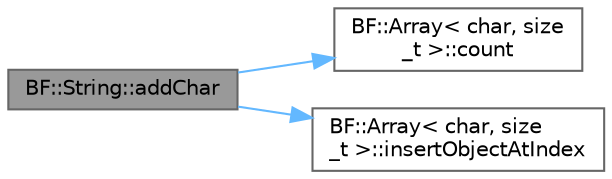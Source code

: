 digraph "BF::String::addChar"
{
 // LATEX_PDF_SIZE
  bgcolor="transparent";
  edge [fontname=Helvetica,fontsize=10,labelfontname=Helvetica,labelfontsize=10];
  node [fontname=Helvetica,fontsize=10,shape=box,height=0.2,width=0.4];
  rankdir="LR";
  Node1 [id="Node000001",label="BF::String::addChar",height=0.2,width=0.4,color="gray40", fillcolor="grey60", style="filled", fontcolor="black",tooltip=" "];
  Node1 -> Node2 [id="edge1_Node000001_Node000002",color="steelblue1",style="solid",tooltip=" "];
  Node2 [id="Node000002",label="BF::Array\< char, size\l_t \>::count",height=0.2,width=0.4,color="grey40", fillcolor="white", style="filled",URL="$d3/d15/classBF_1_1Array.html#a4a87b6068f40ada2776eb520b81ce6f1",tooltip=" "];
  Node1 -> Node3 [id="edge2_Node000001_Node000003",color="steelblue1",style="solid",tooltip=" "];
  Node3 [id="Node000003",label="BF::Array\< char, size\l_t \>::insertObjectAtIndex",height=0.2,width=0.4,color="grey40", fillcolor="white", style="filled",URL="$d3/d15/classBF_1_1Array.html#a3ee333a14a69f7031d31c08ddb1a5a20",tooltip=" "];
}
